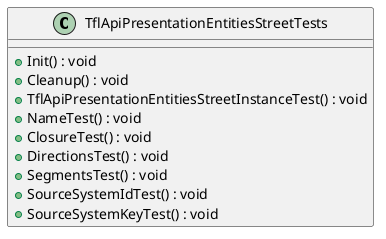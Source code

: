 @startuml
class TflApiPresentationEntitiesStreetTests {
    + Init() : void
    + Cleanup() : void
    + TflApiPresentationEntitiesStreetInstanceTest() : void
    + NameTest() : void
    + ClosureTest() : void
    + DirectionsTest() : void
    + SegmentsTest() : void
    + SourceSystemIdTest() : void
    + SourceSystemKeyTest() : void
}
@enduml
